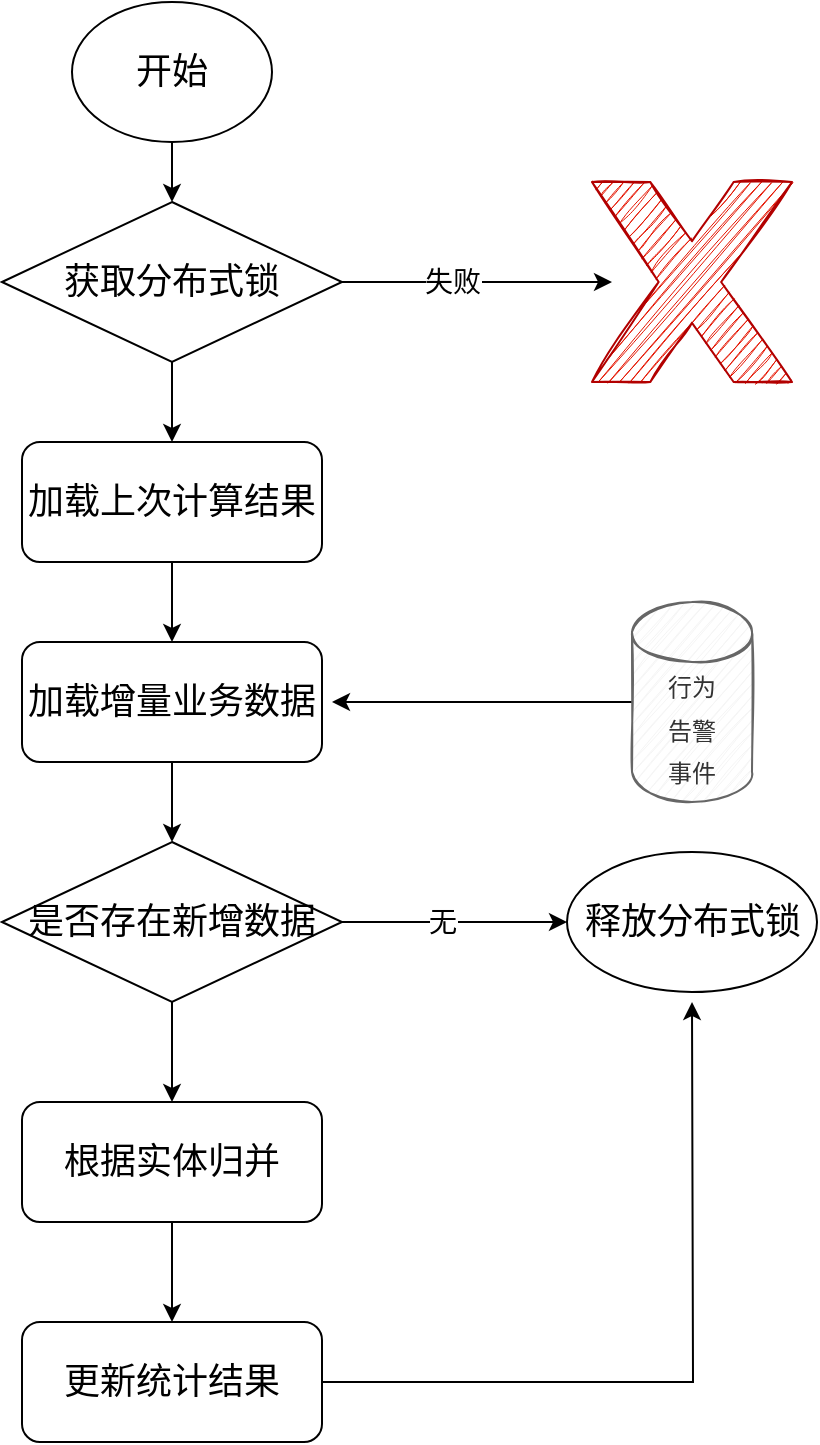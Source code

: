 <mxfile version="20.5.1" type="github">
  <diagram id="hrwmIV864MMJGx2h7jrq" name="第 1 页">
    <mxGraphModel dx="782" dy="436" grid="1" gridSize="10" guides="1" tooltips="1" connect="1" arrows="1" fold="1" page="1" pageScale="1" pageWidth="827" pageHeight="1169" math="0" shadow="0">
      <root>
        <mxCell id="0" />
        <mxCell id="1" parent="0" />
        <mxCell id="5N0JirgoHnCS-YgRL4aZ-3" value="" style="edgeStyle=orthogonalEdgeStyle;rounded=0;orthogonalLoop=1;jettySize=auto;html=1;fontSize=18;" edge="1" parent="1" source="5N0JirgoHnCS-YgRL4aZ-1" target="5N0JirgoHnCS-YgRL4aZ-2">
          <mxGeometry relative="1" as="geometry" />
        </mxCell>
        <mxCell id="5N0JirgoHnCS-YgRL4aZ-1" value="&lt;font style=&quot;font-size: 18px;&quot;&gt;开始&lt;/font&gt;" style="ellipse;whiteSpace=wrap;html=1;" vertex="1" parent="1">
          <mxGeometry x="130" y="40" width="100" height="70" as="geometry" />
        </mxCell>
        <mxCell id="5N0JirgoHnCS-YgRL4aZ-12" value="" style="edgeStyle=orthogonalEdgeStyle;rounded=0;orthogonalLoop=1;jettySize=auto;html=1;fontSize=18;" edge="1" parent="1" source="5N0JirgoHnCS-YgRL4aZ-2" target="5N0JirgoHnCS-YgRL4aZ-4">
          <mxGeometry relative="1" as="geometry" />
        </mxCell>
        <mxCell id="5N0JirgoHnCS-YgRL4aZ-19" style="edgeStyle=orthogonalEdgeStyle;rounded=0;orthogonalLoop=1;jettySize=auto;html=1;entryX=0;entryY=0.5;entryDx=0;entryDy=0;fontSize=18;" edge="1" parent="1" source="5N0JirgoHnCS-YgRL4aZ-2">
          <mxGeometry relative="1" as="geometry">
            <mxPoint x="400" y="180" as="targetPoint" />
          </mxGeometry>
        </mxCell>
        <mxCell id="5N0JirgoHnCS-YgRL4aZ-29" value="&lt;font style=&quot;font-size: 14px;&quot;&gt;失败&lt;/font&gt;" style="edgeLabel;html=1;align=center;verticalAlign=middle;resizable=0;points=[];fontSize=12;" vertex="1" connectable="0" parent="5N0JirgoHnCS-YgRL4aZ-19">
          <mxGeometry x="-0.264" y="2" relative="1" as="geometry">
            <mxPoint x="5" y="2" as="offset" />
          </mxGeometry>
        </mxCell>
        <mxCell id="5N0JirgoHnCS-YgRL4aZ-2" value="获取分布式锁" style="rhombus;whiteSpace=wrap;html=1;fontSize=18;" vertex="1" parent="1">
          <mxGeometry x="95" y="140" width="170" height="80" as="geometry" />
        </mxCell>
        <mxCell id="5N0JirgoHnCS-YgRL4aZ-13" value="" style="edgeStyle=orthogonalEdgeStyle;rounded=0;orthogonalLoop=1;jettySize=auto;html=1;fontSize=18;" edge="1" parent="1" source="5N0JirgoHnCS-YgRL4aZ-4" target="5N0JirgoHnCS-YgRL4aZ-5">
          <mxGeometry relative="1" as="geometry" />
        </mxCell>
        <mxCell id="5N0JirgoHnCS-YgRL4aZ-4" value="加载上次计算结果" style="rounded=1;whiteSpace=wrap;html=1;fontSize=18;" vertex="1" parent="1">
          <mxGeometry x="105" y="260" width="150" height="60" as="geometry" />
        </mxCell>
        <mxCell id="5N0JirgoHnCS-YgRL4aZ-14" value="" style="edgeStyle=orthogonalEdgeStyle;rounded=0;orthogonalLoop=1;jettySize=auto;html=1;fontSize=18;" edge="1" parent="1" source="5N0JirgoHnCS-YgRL4aZ-5" target="5N0JirgoHnCS-YgRL4aZ-7">
          <mxGeometry relative="1" as="geometry" />
        </mxCell>
        <mxCell id="5N0JirgoHnCS-YgRL4aZ-5" value="加载增量业务数据" style="rounded=1;whiteSpace=wrap;html=1;fontSize=18;" vertex="1" parent="1">
          <mxGeometry x="105" y="360" width="150" height="60" as="geometry" />
        </mxCell>
        <mxCell id="5N0JirgoHnCS-YgRL4aZ-15" value="" style="edgeStyle=orthogonalEdgeStyle;rounded=0;orthogonalLoop=1;jettySize=auto;html=1;fontSize=18;" edge="1" parent="1" source="5N0JirgoHnCS-YgRL4aZ-7" target="5N0JirgoHnCS-YgRL4aZ-10">
          <mxGeometry relative="1" as="geometry" />
        </mxCell>
        <mxCell id="5N0JirgoHnCS-YgRL4aZ-23" style="edgeStyle=orthogonalEdgeStyle;rounded=0;orthogonalLoop=1;jettySize=auto;html=1;entryX=0;entryY=0.5;entryDx=0;entryDy=0;fontSize=12;" edge="1" parent="1" source="5N0JirgoHnCS-YgRL4aZ-7" target="5N0JirgoHnCS-YgRL4aZ-22">
          <mxGeometry relative="1" as="geometry" />
        </mxCell>
        <mxCell id="5N0JirgoHnCS-YgRL4aZ-31" value="&lt;font style=&quot;font-size: 14px;&quot;&gt;无&lt;/font&gt;" style="edgeLabel;html=1;align=center;verticalAlign=middle;resizable=0;points=[];fontSize=12;" vertex="1" connectable="0" parent="5N0JirgoHnCS-YgRL4aZ-23">
          <mxGeometry x="-0.285" y="-3" relative="1" as="geometry">
            <mxPoint x="10" y="-3" as="offset" />
          </mxGeometry>
        </mxCell>
        <mxCell id="5N0JirgoHnCS-YgRL4aZ-7" value="是否存在新增数据" style="rhombus;whiteSpace=wrap;html=1;fontSize=18;" vertex="1" parent="1">
          <mxGeometry x="95" y="460" width="170" height="80" as="geometry" />
        </mxCell>
        <mxCell id="5N0JirgoHnCS-YgRL4aZ-16" value="" style="edgeStyle=orthogonalEdgeStyle;rounded=0;orthogonalLoop=1;jettySize=auto;html=1;fontSize=18;" edge="1" parent="1" source="5N0JirgoHnCS-YgRL4aZ-10" target="5N0JirgoHnCS-YgRL4aZ-11">
          <mxGeometry relative="1" as="geometry" />
        </mxCell>
        <mxCell id="5N0JirgoHnCS-YgRL4aZ-10" value="根据实体归并" style="rounded=1;whiteSpace=wrap;html=1;fontSize=18;" vertex="1" parent="1">
          <mxGeometry x="105" y="590" width="150" height="60" as="geometry" />
        </mxCell>
        <mxCell id="5N0JirgoHnCS-YgRL4aZ-24" style="edgeStyle=orthogonalEdgeStyle;rounded=0;orthogonalLoop=1;jettySize=auto;html=1;fontSize=12;" edge="1" parent="1" source="5N0JirgoHnCS-YgRL4aZ-11">
          <mxGeometry relative="1" as="geometry">
            <mxPoint x="440" y="540" as="targetPoint" />
          </mxGeometry>
        </mxCell>
        <mxCell id="5N0JirgoHnCS-YgRL4aZ-11" value="更新统计结果" style="rounded=1;whiteSpace=wrap;html=1;fontSize=18;" vertex="1" parent="1">
          <mxGeometry x="105" y="700" width="150" height="60" as="geometry" />
        </mxCell>
        <mxCell id="5N0JirgoHnCS-YgRL4aZ-21" style="edgeStyle=orthogonalEdgeStyle;rounded=0;orthogonalLoop=1;jettySize=auto;html=1;fontSize=18;exitX=0;exitY=0.5;exitDx=0;exitDy=0;exitPerimeter=0;" edge="1" parent="1" source="5N0JirgoHnCS-YgRL4aZ-20">
          <mxGeometry relative="1" as="geometry">
            <mxPoint x="260" y="390" as="targetPoint" />
            <mxPoint x="380" y="390" as="sourcePoint" />
          </mxGeometry>
        </mxCell>
        <mxCell id="5N0JirgoHnCS-YgRL4aZ-20" value="&lt;font style=&quot;font-size: 12px;&quot;&gt;行为&lt;br&gt;告警&lt;br&gt;事件&lt;/font&gt;" style="shape=cylinder3;whiteSpace=wrap;html=1;boundedLbl=1;backgroundOutline=1;size=15;fontSize=18;fillColor=#f5f5f5;strokeColor=#666666;sketch=1;fontColor=#333333;" vertex="1" parent="1">
          <mxGeometry x="410" y="340" width="60" height="100" as="geometry" />
        </mxCell>
        <mxCell id="5N0JirgoHnCS-YgRL4aZ-22" value="&lt;font style=&quot;font-size: 18px;&quot;&gt;释放分布式锁&lt;/font&gt;" style="ellipse;whiteSpace=wrap;html=1;" vertex="1" parent="1">
          <mxGeometry x="377.5" y="465" width="125" height="70" as="geometry" />
        </mxCell>
        <mxCell id="5N0JirgoHnCS-YgRL4aZ-26" value="" style="verticalLabelPosition=bottom;verticalAlign=top;html=1;shape=mxgraph.basic.x;fontSize=12;fillColor=#e51400;strokeColor=#B20000;fontColor=#ffffff;sketch=1;" vertex="1" parent="1">
          <mxGeometry x="390" y="130" width="100" height="100" as="geometry" />
        </mxCell>
      </root>
    </mxGraphModel>
  </diagram>
</mxfile>
